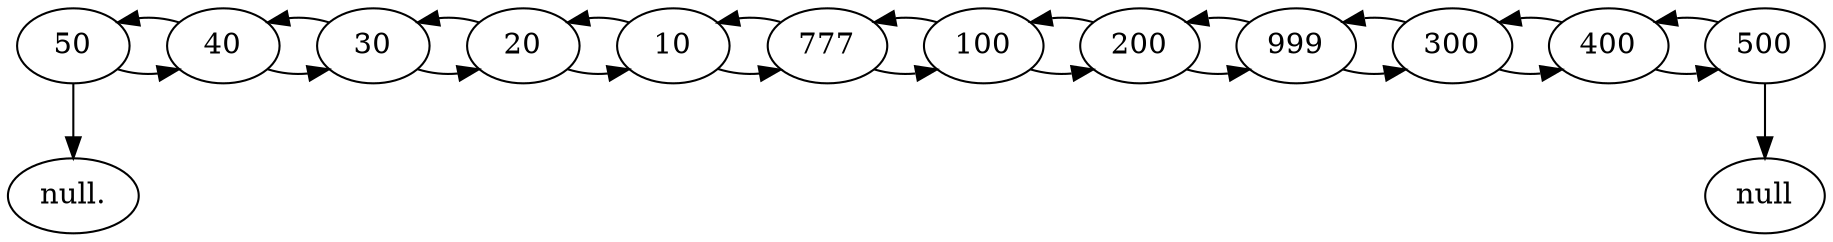 // The round table
digraph {
	50 -> "null."
	50 -> 40 [constraint=false]
	40 -> 50 [constraint=false]
	40 -> 30 [constraint=false]
	30 -> 40 [constraint=false]
	30 -> 20 [constraint=false]
	20 -> 30 [constraint=false]
	20 -> 10 [constraint=false]
	10 -> 20 [constraint=false]
	10 -> 777 [constraint=false]
	777 -> 10 [constraint=false]
	777 -> 100 [constraint=false]
	100 -> 777 [constraint=false]
	100 -> 200 [constraint=false]
	200 -> 100 [constraint=false]
	200 -> 999 [constraint=false]
	999 -> 200 [constraint=false]
	999 -> 300 [constraint=false]
	300 -> 999 [constraint=false]
	300 -> 400 [constraint=false]
	400 -> 300 [constraint=false]
	400 -> 500 [constraint=false]
	500 -> 400 [constraint=false]
	500 -> null
}

